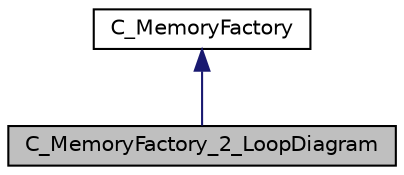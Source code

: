 digraph "C_MemoryFactory_2_LoopDiagram"
{
  edge [fontname="Helvetica",fontsize="10",labelfontname="Helvetica",labelfontsize="10"];
  node [fontname="Helvetica",fontsize="10",shape=record];
  Node1 [label="C_MemoryFactory_2_LoopDiagram",height=0.2,width=0.4,color="black", fillcolor="grey75", style="filled" fontcolor="black"];
  Node2 -> Node1 [dir="back",color="midnightblue",fontsize="10",style="solid",fontname="Helvetica"];
  Node2 [label="C_MemoryFactory",height=0.2,width=0.4,color="black", fillcolor="white", style="filled",URL="$class_c___memory_factory.html"];
}
